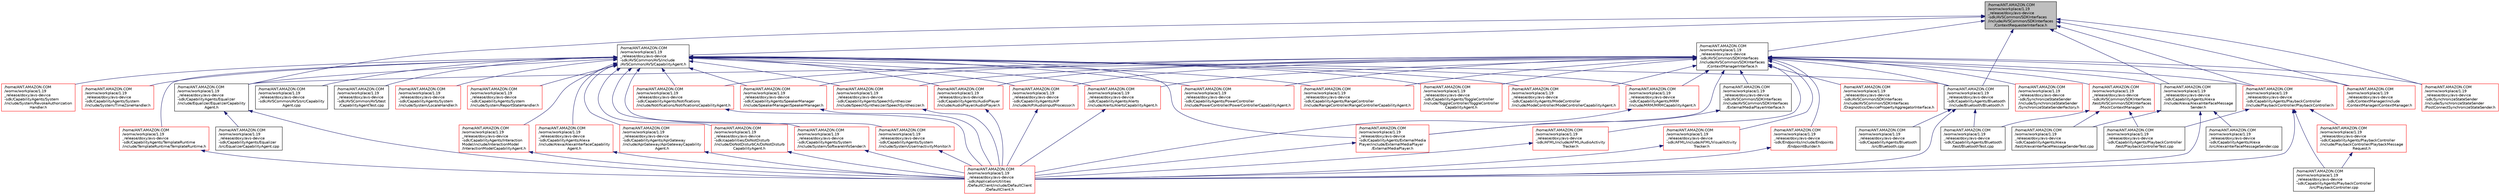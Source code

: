 digraph "/home/ANT.AMAZON.COM/womw/workplace/1.19_release/doxy/avs-device-sdk/AVSCommon/SDKInterfaces/include/AVSCommon/SDKInterfaces/ContextRequesterInterface.h"
{
  edge [fontname="Helvetica",fontsize="10",labelfontname="Helvetica",labelfontsize="10"];
  node [fontname="Helvetica",fontsize="10",shape=record];
  Node38 [label="/home/ANT.AMAZON.COM\l/womw/workplace/1.19\l_release/doxy/avs-device\l-sdk/AVSCommon/SDKInterfaces\l/include/AVSCommon/SDKInterfaces\l/ContextRequesterInterface.h",height=0.2,width=0.4,color="black", fillcolor="grey75", style="filled", fontcolor="black"];
  Node38 -> Node39 [dir="back",color="midnightblue",fontsize="10",style="solid",fontname="Helvetica"];
  Node39 [label="/home/ANT.AMAZON.COM\l/womw/workplace/1.19\l_release/doxy/avs-device\l-sdk/AVSCommon/AVS/include\l/AVSCommon/AVS/CapabilityAgent.h",height=0.2,width=0.4,color="black", fillcolor="white", style="filled",URL="$_capability_agent_8h.html"];
  Node39 -> Node40 [dir="back",color="midnightblue",fontsize="10",style="solid",fontname="Helvetica"];
  Node40 [label="/home/ANT.AMAZON.COM\l/womw/workplace/1.19\l_release/doxy/avs-device\l-sdk/AVSCommon/AVS/src/Capability\lAgent.cpp",height=0.2,width=0.4,color="black", fillcolor="white", style="filled",URL="$_capability_agent_8cpp.html"];
  Node39 -> Node41 [dir="back",color="midnightblue",fontsize="10",style="solid",fontname="Helvetica"];
  Node41 [label="/home/ANT.AMAZON.COM\l/womw/workplace/1.19\l_release/doxy/avs-device\l-sdk/AVSCommon/AVS/test\l/CapabilityAgentTest.cpp",height=0.2,width=0.4,color="black", fillcolor="white", style="filled",URL="$_capability_agent_test_8cpp.html"];
  Node39 -> Node42 [dir="back",color="midnightblue",fontsize="10",style="solid",fontname="Helvetica"];
  Node42 [label="/home/ANT.AMAZON.COM\l/womw/workplace/1.19\l_release/doxy/avs-device\l-sdk/capabilities/DoNotDisturb\l/include/DoNotDisturbCA/DoNotDisturb\lCapabilityAgent.h",height=0.2,width=0.4,color="red", fillcolor="white", style="filled",URL="$_do_not_disturb_capability_agent_8h.html"];
  Node42 -> Node43 [dir="back",color="midnightblue",fontsize="10",style="solid",fontname="Helvetica"];
  Node43 [label="/home/ANT.AMAZON.COM\l/womw/workplace/1.19\l_release/doxy/avs-device\l-sdk/ApplicationUtilities\l/DefaultClient/include/DefaultClient\l/DefaultClient.h",height=0.2,width=0.4,color="red", fillcolor="white", style="filled",URL="$_default_client_8h.html"];
  Node39 -> Node58 [dir="back",color="midnightblue",fontsize="10",style="solid",fontname="Helvetica"];
  Node58 [label="/home/ANT.AMAZON.COM\l/womw/workplace/1.19\l_release/doxy/avs-device\l-sdk/CapabilityAgents/AIP\l/include/AIP/AudioInputProcessor.h",height=0.2,width=0.4,color="red", fillcolor="white", style="filled",URL="$_audio_input_processor_8h.html"];
  Node58 -> Node43 [dir="back",color="midnightblue",fontsize="10",style="solid",fontname="Helvetica"];
  Node39 -> Node67 [dir="back",color="midnightblue",fontsize="10",style="solid",fontname="Helvetica"];
  Node67 [label="/home/ANT.AMAZON.COM\l/womw/workplace/1.19\l_release/doxy/avs-device\l-sdk/CapabilityAgents/Alerts\l/include/Alerts/AlertsCapabilityAgent.h",height=0.2,width=0.4,color="red", fillcolor="white", style="filled",URL="$_alerts_capability_agent_8h.html"];
  Node67 -> Node43 [dir="back",color="midnightblue",fontsize="10",style="solid",fontname="Helvetica"];
  Node39 -> Node70 [dir="back",color="midnightblue",fontsize="10",style="solid",fontname="Helvetica"];
  Node70 [label="/home/ANT.AMAZON.COM\l/womw/workplace/1.19\l_release/doxy/avs-device\l-sdk/CapabilityAgents/Alexa\l/include/Alexa/AlexaInterfaceCapability\lAgent.h",height=0.2,width=0.4,color="red", fillcolor="white", style="filled",URL="$_alexa_interface_capability_agent_8h.html"];
  Node70 -> Node43 [dir="back",color="midnightblue",fontsize="10",style="solid",fontname="Helvetica"];
  Node39 -> Node74 [dir="back",color="midnightblue",fontsize="10",style="solid",fontname="Helvetica"];
  Node74 [label="/home/ANT.AMAZON.COM\l/womw/workplace/1.19\l_release/doxy/avs-device\l-sdk/CapabilityAgents/ApiGateway\l/include/ApiGateway/ApiGatewayCapability\lAgent.h",height=0.2,width=0.4,color="red", fillcolor="white", style="filled",URL="$_api_gateway_capability_agent_8h.html"];
  Node74 -> Node43 [dir="back",color="midnightblue",fontsize="10",style="solid",fontname="Helvetica"];
  Node39 -> Node77 [dir="back",color="midnightblue",fontsize="10",style="solid",fontname="Helvetica"];
  Node77 [label="/home/ANT.AMAZON.COM\l/womw/workplace/1.19\l_release/doxy/avs-device\l-sdk/CapabilityAgents/AudioPlayer\l/include/AudioPlayer/AudioPlayer.h",height=0.2,width=0.4,color="red", fillcolor="white", style="filled",URL="$_audio_player_8h.html"];
  Node77 -> Node43 [dir="back",color="midnightblue",fontsize="10",style="solid",fontname="Helvetica"];
  Node39 -> Node80 [dir="back",color="midnightblue",fontsize="10",style="solid",fontname="Helvetica"];
  Node80 [label="/home/ANT.AMAZON.COM\l/womw/workplace/1.19\l_release/doxy/avs-device\l-sdk/CapabilityAgents/Bluetooth\l/include/Bluetooth/Bluetooth.h",height=0.2,width=0.4,color="black", fillcolor="white", style="filled",URL="$_bluetooth_8h.html"];
  Node80 -> Node43 [dir="back",color="midnightblue",fontsize="10",style="solid",fontname="Helvetica"];
  Node80 -> Node81 [dir="back",color="midnightblue",fontsize="10",style="solid",fontname="Helvetica"];
  Node81 [label="/home/ANT.AMAZON.COM\l/womw/workplace/1.19\l_release/doxy/avs-device\l-sdk/CapabilityAgents/Bluetooth\l/src/Bluetooth.cpp",height=0.2,width=0.4,color="black", fillcolor="white", style="filled",URL="$_bluetooth_8cpp.html"];
  Node80 -> Node82 [dir="back",color="midnightblue",fontsize="10",style="solid",fontname="Helvetica"];
  Node82 [label="/home/ANT.AMAZON.COM\l/womw/workplace/1.19\l_release/doxy/avs-device\l-sdk/CapabilityAgents/Bluetooth\l/test/BluetoothTest.cpp",height=0.2,width=0.4,color="black", fillcolor="white", style="filled",URL="$_bluetooth_test_8cpp.html"];
  Node39 -> Node83 [dir="back",color="midnightblue",fontsize="10",style="solid",fontname="Helvetica"];
  Node83 [label="/home/ANT.AMAZON.COM\l/womw/workplace/1.19\l_release/doxy/avs-device\l-sdk/CapabilityAgents/Equalizer\l/include/Equalizer/EqualizerCapability\lAgent.h",height=0.2,width=0.4,color="black", fillcolor="white", style="filled",URL="$_equalizer_capability_agent_8h.html"];
  Node83 -> Node43 [dir="back",color="midnightblue",fontsize="10",style="solid",fontname="Helvetica"];
  Node83 -> Node84 [dir="back",color="midnightblue",fontsize="10",style="solid",fontname="Helvetica"];
  Node84 [label="/home/ANT.AMAZON.COM\l/womw/workplace/1.19\l_release/doxy/avs-device\l-sdk/CapabilityAgents/Equalizer\l/src/EqualizerCapabilityAgent.cpp",height=0.2,width=0.4,color="black", fillcolor="white", style="filled",URL="$_equalizer_capability_agent_8cpp.html"];
  Node39 -> Node85 [dir="back",color="midnightblue",fontsize="10",style="solid",fontname="Helvetica"];
  Node85 [label="/home/ANT.AMAZON.COM\l/womw/workplace/1.19\l_release/doxy/avs-device\l-sdk/CapabilityAgents/ExternalMedia\lPlayer/include/ExternalMediaPlayer\l/ExternalMediaPlayer.h",height=0.2,width=0.4,color="red", fillcolor="white", style="filled",URL="$_external_media_player_8h.html"];
  Node85 -> Node43 [dir="back",color="midnightblue",fontsize="10",style="solid",fontname="Helvetica"];
  Node39 -> Node88 [dir="back",color="midnightblue",fontsize="10",style="solid",fontname="Helvetica"];
  Node88 [label="/home/ANT.AMAZON.COM\l/womw/workplace/1.19\l_release/doxy/avs-device\l-sdk/CapabilityAgents/Interaction\lModel/include/InteractionModel\l/InteractionModelCapabilityAgent.h",height=0.2,width=0.4,color="red", fillcolor="white", style="filled",URL="$_interaction_model_capability_agent_8h.html"];
  Node88 -> Node43 [dir="back",color="midnightblue",fontsize="10",style="solid",fontname="Helvetica"];
  Node39 -> Node92 [dir="back",color="midnightblue",fontsize="10",style="solid",fontname="Helvetica"];
  Node92 [label="/home/ANT.AMAZON.COM\l/womw/workplace/1.19\l_release/doxy/avs-device\l-sdk/CapabilityAgents/ModeController\l/include/ModeController/ModeControllerCapabilityAgent.h",height=0.2,width=0.4,color="red", fillcolor="white", style="filled",URL="$_mode_controller_capability_agent_8h.html"];
  Node39 -> Node95 [dir="back",color="midnightblue",fontsize="10",style="solid",fontname="Helvetica"];
  Node95 [label="/home/ANT.AMAZON.COM\l/womw/workplace/1.19\l_release/doxy/avs-device\l-sdk/CapabilityAgents/MRM\l/include/MRM/MRMCapabilityAgent.h",height=0.2,width=0.4,color="red", fillcolor="white", style="filled",URL="$_m_r_m_capability_agent_8h.html"];
  Node95 -> Node43 [dir="back",color="midnightblue",fontsize="10",style="solid",fontname="Helvetica"];
  Node39 -> Node98 [dir="back",color="midnightblue",fontsize="10",style="solid",fontname="Helvetica"];
  Node98 [label="/home/ANT.AMAZON.COM\l/womw/workplace/1.19\l_release/doxy/avs-device\l-sdk/CapabilityAgents/Notifications\l/include/Notifications/NotificationsCapabilityAgent.h",height=0.2,width=0.4,color="red", fillcolor="white", style="filled",URL="$_notifications_capability_agent_8h.html"];
  Node98 -> Node43 [dir="back",color="midnightblue",fontsize="10",style="solid",fontname="Helvetica"];
  Node39 -> Node101 [dir="back",color="midnightblue",fontsize="10",style="solid",fontname="Helvetica"];
  Node101 [label="/home/ANT.AMAZON.COM\l/womw/workplace/1.19\l_release/doxy/avs-device\l-sdk/CapabilityAgents/PowerController\l/include/PowerController/PowerControllerCapabilityAgent.h",height=0.2,width=0.4,color="red", fillcolor="white", style="filled",URL="$_power_controller_capability_agent_8h.html"];
  Node39 -> Node104 [dir="back",color="midnightblue",fontsize="10",style="solid",fontname="Helvetica"];
  Node104 [label="/home/ANT.AMAZON.COM\l/womw/workplace/1.19\l_release/doxy/avs-device\l-sdk/CapabilityAgents/RangeController\l/include/RangeController/RangeControllerCapabilityAgent.h",height=0.2,width=0.4,color="red", fillcolor="white", style="filled",URL="$_range_controller_capability_agent_8h.html"];
  Node39 -> Node107 [dir="back",color="midnightblue",fontsize="10",style="solid",fontname="Helvetica"];
  Node107 [label="/home/ANT.AMAZON.COM\l/womw/workplace/1.19\l_release/doxy/avs-device\l-sdk/CapabilityAgents/SpeakerManager\l/include/SpeakerManager/SpeakerManager.h",height=0.2,width=0.4,color="red", fillcolor="white", style="filled",URL="$_speaker_manager_8h.html"];
  Node107 -> Node43 [dir="back",color="midnightblue",fontsize="10",style="solid",fontname="Helvetica"];
  Node39 -> Node110 [dir="back",color="midnightblue",fontsize="10",style="solid",fontname="Helvetica"];
  Node110 [label="/home/ANT.AMAZON.COM\l/womw/workplace/1.19\l_release/doxy/avs-device\l-sdk/CapabilityAgents/SpeechSynthesizer\l/include/SpeechSynthesizer/SpeechSynthesizer.h",height=0.2,width=0.4,color="red", fillcolor="white", style="filled",URL="$_speech_synthesizer_8h.html"];
  Node110 -> Node43 [dir="back",color="midnightblue",fontsize="10",style="solid",fontname="Helvetica"];
  Node39 -> Node113 [dir="back",color="midnightblue",fontsize="10",style="solid",fontname="Helvetica"];
  Node113 [label="/home/ANT.AMAZON.COM\l/womw/workplace/1.19\l_release/doxy/avs-device\l-sdk/CapabilityAgents/System\l/include/System/LocaleHandler.h",height=0.2,width=0.4,color="red", fillcolor="white", style="filled",URL="$_locale_handler_8h.html"];
  Node39 -> Node116 [dir="back",color="midnightblue",fontsize="10",style="solid",fontname="Helvetica"];
  Node116 [label="/home/ANT.AMAZON.COM\l/womw/workplace/1.19\l_release/doxy/avs-device\l-sdk/CapabilityAgents/System\l/include/System/ReportStateHandler.h",height=0.2,width=0.4,color="red", fillcolor="white", style="filled",URL="$_report_state_handler_8h.html"];
  Node39 -> Node119 [dir="back",color="midnightblue",fontsize="10",style="solid",fontname="Helvetica"];
  Node119 [label="/home/ANT.AMAZON.COM\l/womw/workplace/1.19\l_release/doxy/avs-device\l-sdk/CapabilityAgents/System\l/include/System/RevokeAuthorization\lHandler.h",height=0.2,width=0.4,color="red", fillcolor="white", style="filled",URL="$_revoke_authorization_handler_8h.html"];
  Node39 -> Node122 [dir="back",color="midnightblue",fontsize="10",style="solid",fontname="Helvetica"];
  Node122 [label="/home/ANT.AMAZON.COM\l/womw/workplace/1.19\l_release/doxy/avs-device\l-sdk/CapabilityAgents/System\l/include/System/SoftwareInfoSender.h",height=0.2,width=0.4,color="red", fillcolor="white", style="filled",URL="$_software_info_sender_8h.html"];
  Node122 -> Node43 [dir="back",color="midnightblue",fontsize="10",style="solid",fontname="Helvetica"];
  Node39 -> Node127 [dir="back",color="midnightblue",fontsize="10",style="solid",fontname="Helvetica"];
  Node127 [label="/home/ANT.AMAZON.COM\l/womw/workplace/1.19\l_release/doxy/avs-device\l-sdk/CapabilityAgents/System\l/include/System/TimeZoneHandler.h",height=0.2,width=0.4,color="red", fillcolor="white", style="filled",URL="$_time_zone_handler_8h.html"];
  Node39 -> Node130 [dir="back",color="midnightblue",fontsize="10",style="solid",fontname="Helvetica"];
  Node130 [label="/home/ANT.AMAZON.COM\l/womw/workplace/1.19\l_release/doxy/avs-device\l-sdk/CapabilityAgents/System\l/include/System/UserInactivityMonitor.h",height=0.2,width=0.4,color="red", fillcolor="white", style="filled",URL="$_user_inactivity_monitor_8h.html"];
  Node130 -> Node43 [dir="back",color="midnightblue",fontsize="10",style="solid",fontname="Helvetica"];
  Node39 -> Node133 [dir="back",color="midnightblue",fontsize="10",style="solid",fontname="Helvetica"];
  Node133 [label="/home/ANT.AMAZON.COM\l/womw/workplace/1.19\l_release/doxy/avs-device\l-sdk/CapabilityAgents/TemplateRuntime\l/include/TemplateRuntime/TemplateRuntime.h",height=0.2,width=0.4,color="red", fillcolor="white", style="filled",URL="$_template_runtime_8h.html"];
  Node133 -> Node43 [dir="back",color="midnightblue",fontsize="10",style="solid",fontname="Helvetica"];
  Node39 -> Node136 [dir="back",color="midnightblue",fontsize="10",style="solid",fontname="Helvetica"];
  Node136 [label="/home/ANT.AMAZON.COM\l/womw/workplace/1.19\l_release/doxy/avs-device\l-sdk/CapabilityAgents/ToggleController\l/include/ToggleController/ToggleController\lCapabilityAgent.h",height=0.2,width=0.4,color="red", fillcolor="white", style="filled",URL="$_toggle_controller_capability_agent_8h.html"];
  Node38 -> Node139 [dir="back",color="midnightblue",fontsize="10",style="solid",fontname="Helvetica"];
  Node139 [label="/home/ANT.AMAZON.COM\l/womw/workplace/1.19\l_release/doxy/avs-device\l-sdk/AVSCommon/SDKInterfaces\l/include/AVSCommon/SDKInterfaces\l/ContextManagerInterface.h",height=0.2,width=0.4,color="black", fillcolor="white", style="filled",URL="$_context_manager_interface_8h.html"];
  Node139 -> Node140 [dir="back",color="midnightblue",fontsize="10",style="solid",fontname="Helvetica"];
  Node140 [label="/home/ANT.AMAZON.COM\l/womw/workplace/1.19\l_release/doxy/avs-device\l-sdk/AFML/include/AFML/AudioActivity\lTracker.h",height=0.2,width=0.4,color="red", fillcolor="white", style="filled",URL="$_audio_activity_tracker_8h.html"];
  Node140 -> Node43 [dir="back",color="midnightblue",fontsize="10",style="solid",fontname="Helvetica"];
  Node139 -> Node143 [dir="back",color="midnightblue",fontsize="10",style="solid",fontname="Helvetica"];
  Node143 [label="/home/ANT.AMAZON.COM\l/womw/workplace/1.19\l_release/doxy/avs-device\l-sdk/AFML/include/AFML/VisualActivity\lTracker.h",height=0.2,width=0.4,color="red", fillcolor="white", style="filled",URL="$_visual_activity_tracker_8h.html"];
  Node143 -> Node43 [dir="back",color="midnightblue",fontsize="10",style="solid",fontname="Helvetica"];
  Node139 -> Node146 [dir="back",color="midnightblue",fontsize="10",style="solid",fontname="Helvetica"];
  Node146 [label="/home/ANT.AMAZON.COM\l/womw/workplace/1.19\l_release/doxy/avs-device\l-sdk/AVSCommon/SDKInterfaces\l/include/AVSCommon/SDKInterfaces\l/Diagnostics/DevicePropertyAggregatorInterface.h",height=0.2,width=0.4,color="red", fillcolor="white", style="filled",URL="$_device_property_aggregator_interface_8h.html"];
  Node139 -> Node153 [dir="back",color="midnightblue",fontsize="10",style="solid",fontname="Helvetica"];
  Node153 [label="/home/ANT.AMAZON.COM\l/womw/workplace/1.19\l_release/doxy/avs-device\l-sdk/AVSCommon/SDKInterfaces\l/include/AVSCommon/SDKInterfaces\l/ExternalMediaPlayerInterface.h",height=0.2,width=0.4,color="black", fillcolor="white", style="filled",URL="$_external_media_player_interface_8h.html"];
  Node153 -> Node85 [dir="back",color="midnightblue",fontsize="10",style="solid",fontname="Helvetica"];
  Node139 -> Node154 [dir="back",color="midnightblue",fontsize="10",style="solid",fontname="Helvetica"];
  Node154 [label="/home/ANT.AMAZON.COM\l/womw/workplace/1.19\l_release/doxy/avs-device\l-sdk/AVSCommon/SDKInterfaces\l/test/AVSCommon/SDKInterfaces\l/MockContextManager.h",height=0.2,width=0.4,color="red", fillcolor="white", style="filled",URL="$_mock_context_manager_8h.html"];
  Node154 -> Node155 [dir="back",color="midnightblue",fontsize="10",style="solid",fontname="Helvetica"];
  Node155 [label="/home/ANT.AMAZON.COM\l/womw/workplace/1.19\l_release/doxy/avs-device\l-sdk/CapabilityAgents/Alexa\l/test/AlexaInterfaceMessageSenderTest.cpp",height=0.2,width=0.4,color="black", fillcolor="white", style="filled",URL="$_alexa_interface_message_sender_test_8cpp.html"];
  Node154 -> Node82 [dir="back",color="midnightblue",fontsize="10",style="solid",fontname="Helvetica"];
  Node154 -> Node156 [dir="back",color="midnightblue",fontsize="10",style="solid",fontname="Helvetica"];
  Node156 [label="/home/ANT.AMAZON.COM\l/womw/workplace/1.19\l_release/doxy/avs-device\l-sdk/CapabilityAgents/PlaybackController\l/test/PlaybackControllerTest.cpp",height=0.2,width=0.4,color="black", fillcolor="white", style="filled",URL="$_playback_controller_test_8cpp.html"];
  Node139 -> Node58 [dir="back",color="midnightblue",fontsize="10",style="solid",fontname="Helvetica"];
  Node139 -> Node67 [dir="back",color="midnightblue",fontsize="10",style="solid",fontname="Helvetica"];
  Node139 -> Node158 [dir="back",color="midnightblue",fontsize="10",style="solid",fontname="Helvetica"];
  Node158 [label="/home/ANT.AMAZON.COM\l/womw/workplace/1.19\l_release/doxy/avs-device\l-sdk/CapabilityAgents/Alexa\l/include/Alexa/AlexaInterfaceMessage\lSender.h",height=0.2,width=0.4,color="black", fillcolor="white", style="filled",URL="$_alexa_interface_message_sender_8h.html"];
  Node158 -> Node43 [dir="back",color="midnightblue",fontsize="10",style="solid",fontname="Helvetica"];
  Node158 -> Node159 [dir="back",color="midnightblue",fontsize="10",style="solid",fontname="Helvetica"];
  Node159 [label="/home/ANT.AMAZON.COM\l/womw/workplace/1.19\l_release/doxy/avs-device\l-sdk/CapabilityAgents/Alexa\l/src/AlexaInterfaceMessageSender.cpp",height=0.2,width=0.4,color="black", fillcolor="white", style="filled",URL="$_alexa_interface_message_sender_8cpp.html"];
  Node158 -> Node155 [dir="back",color="midnightblue",fontsize="10",style="solid",fontname="Helvetica"];
  Node139 -> Node77 [dir="back",color="midnightblue",fontsize="10",style="solid",fontname="Helvetica"];
  Node139 -> Node80 [dir="back",color="midnightblue",fontsize="10",style="solid",fontname="Helvetica"];
  Node139 -> Node83 [dir="back",color="midnightblue",fontsize="10",style="solid",fontname="Helvetica"];
  Node139 -> Node85 [dir="back",color="midnightblue",fontsize="10",style="solid",fontname="Helvetica"];
  Node139 -> Node92 [dir="back",color="midnightblue",fontsize="10",style="solid",fontname="Helvetica"];
  Node139 -> Node95 [dir="back",color="midnightblue",fontsize="10",style="solid",fontname="Helvetica"];
  Node139 -> Node98 [dir="back",color="midnightblue",fontsize="10",style="solid",fontname="Helvetica"];
  Node139 -> Node160 [dir="back",color="midnightblue",fontsize="10",style="solid",fontname="Helvetica"];
  Node160 [label="/home/ANT.AMAZON.COM\l/womw/workplace/1.19\l_release/doxy/avs-device\l-sdk/CapabilityAgents/PlaybackController\l/include/PlaybackController/PlaybackController.h",height=0.2,width=0.4,color="red", fillcolor="white", style="filled",URL="$_playback_controller_8h.html"];
  Node160 -> Node43 [dir="back",color="midnightblue",fontsize="10",style="solid",fontname="Helvetica"];
  Node160 -> Node161 [dir="back",color="midnightblue",fontsize="10",style="solid",fontname="Helvetica"];
  Node161 [label="/home/ANT.AMAZON.COM\l/womw/workplace/1.19\l_release/doxy/avs-device\l-sdk/CapabilityAgents/PlaybackController\l/include/PlaybackController/PlaybackMessage\lRequest.h",height=0.2,width=0.4,color="red", fillcolor="white", style="filled",URL="$_playback_message_request_8h.html"];
  Node161 -> Node162 [dir="back",color="midnightblue",fontsize="10",style="solid",fontname="Helvetica"];
  Node162 [label="/home/ANT.AMAZON.COM\l/womw/workplace/1.19\l_release/doxy/avs-device\l-sdk/CapabilityAgents/PlaybackController\l/src/PlaybackController.cpp",height=0.2,width=0.4,color="black", fillcolor="white", style="filled",URL="$_playback_controller_8cpp.html"];
  Node160 -> Node162 [dir="back",color="midnightblue",fontsize="10",style="solid",fontname="Helvetica"];
  Node160 -> Node156 [dir="back",color="midnightblue",fontsize="10",style="solid",fontname="Helvetica"];
  Node139 -> Node101 [dir="back",color="midnightblue",fontsize="10",style="solid",fontname="Helvetica"];
  Node139 -> Node104 [dir="back",color="midnightblue",fontsize="10",style="solid",fontname="Helvetica"];
  Node139 -> Node107 [dir="back",color="midnightblue",fontsize="10",style="solid",fontname="Helvetica"];
  Node139 -> Node110 [dir="back",color="midnightblue",fontsize="10",style="solid",fontname="Helvetica"];
  Node139 -> Node136 [dir="back",color="midnightblue",fontsize="10",style="solid",fontname="Helvetica"];
  Node139 -> Node164 [dir="back",color="midnightblue",fontsize="10",style="solid",fontname="Helvetica"];
  Node164 [label="/home/ANT.AMAZON.COM\l/womw/workplace/1.19\l_release/doxy/avs-device\l-sdk/ContextManager/include\l/ContextManager/ContextManager.h",height=0.2,width=0.4,color="red", fillcolor="white", style="filled",URL="$_context_manager_8h.html"];
  Node139 -> Node176 [dir="back",color="midnightblue",fontsize="10",style="solid",fontname="Helvetica"];
  Node176 [label="/home/ANT.AMAZON.COM\l/womw/workplace/1.19\l_release/doxy/avs-device\l-sdk/Endpoints/include/Endpoints\l/EndpointBuilder.h",height=0.2,width=0.4,color="red", fillcolor="white", style="filled",URL="$_endpoint_builder_8h.html"];
  Node176 -> Node43 [dir="back",color="midnightblue",fontsize="10",style="solid",fontname="Helvetica"];
  Node139 -> Node177 [dir="back",color="midnightblue",fontsize="10",style="solid",fontname="Helvetica"];
  Node177 [label="/home/ANT.AMAZON.COM\l/womw/workplace/1.19\l_release/doxy/avs-device\l-sdk/SynchronizeStateSender\l/include/SynchronizeStateSender\l/PostConnectSynchronizeStateSender.h",height=0.2,width=0.4,color="red", fillcolor="white", style="filled",URL="$_post_connect_synchronize_state_sender_8h.html"];
  Node139 -> Node180 [dir="back",color="midnightblue",fontsize="10",style="solid",fontname="Helvetica"];
  Node180 [label="/home/ANT.AMAZON.COM\l/womw/workplace/1.19\l_release/doxy/avs-device\l-sdk/SynchronizeStateSender\l/include/SynchronizeStateSender\l/SynchronizeStateSenderFactory.h",height=0.2,width=0.4,color="red", fillcolor="white", style="filled",URL="$_synchronize_state_sender_factory_8h.html"];
  Node38 -> Node158 [dir="back",color="midnightblue",fontsize="10",style="solid",fontname="Helvetica"];
  Node38 -> Node80 [dir="back",color="midnightblue",fontsize="10",style="solid",fontname="Helvetica"];
  Node38 -> Node83 [dir="back",color="midnightblue",fontsize="10",style="solid",fontname="Helvetica"];
  Node38 -> Node160 [dir="back",color="midnightblue",fontsize="10",style="solid",fontname="Helvetica"];
  Node38 -> Node164 [dir="back",color="midnightblue",fontsize="10",style="solid",fontname="Helvetica"];
  Node38 -> Node177 [dir="back",color="midnightblue",fontsize="10",style="solid",fontname="Helvetica"];
}
